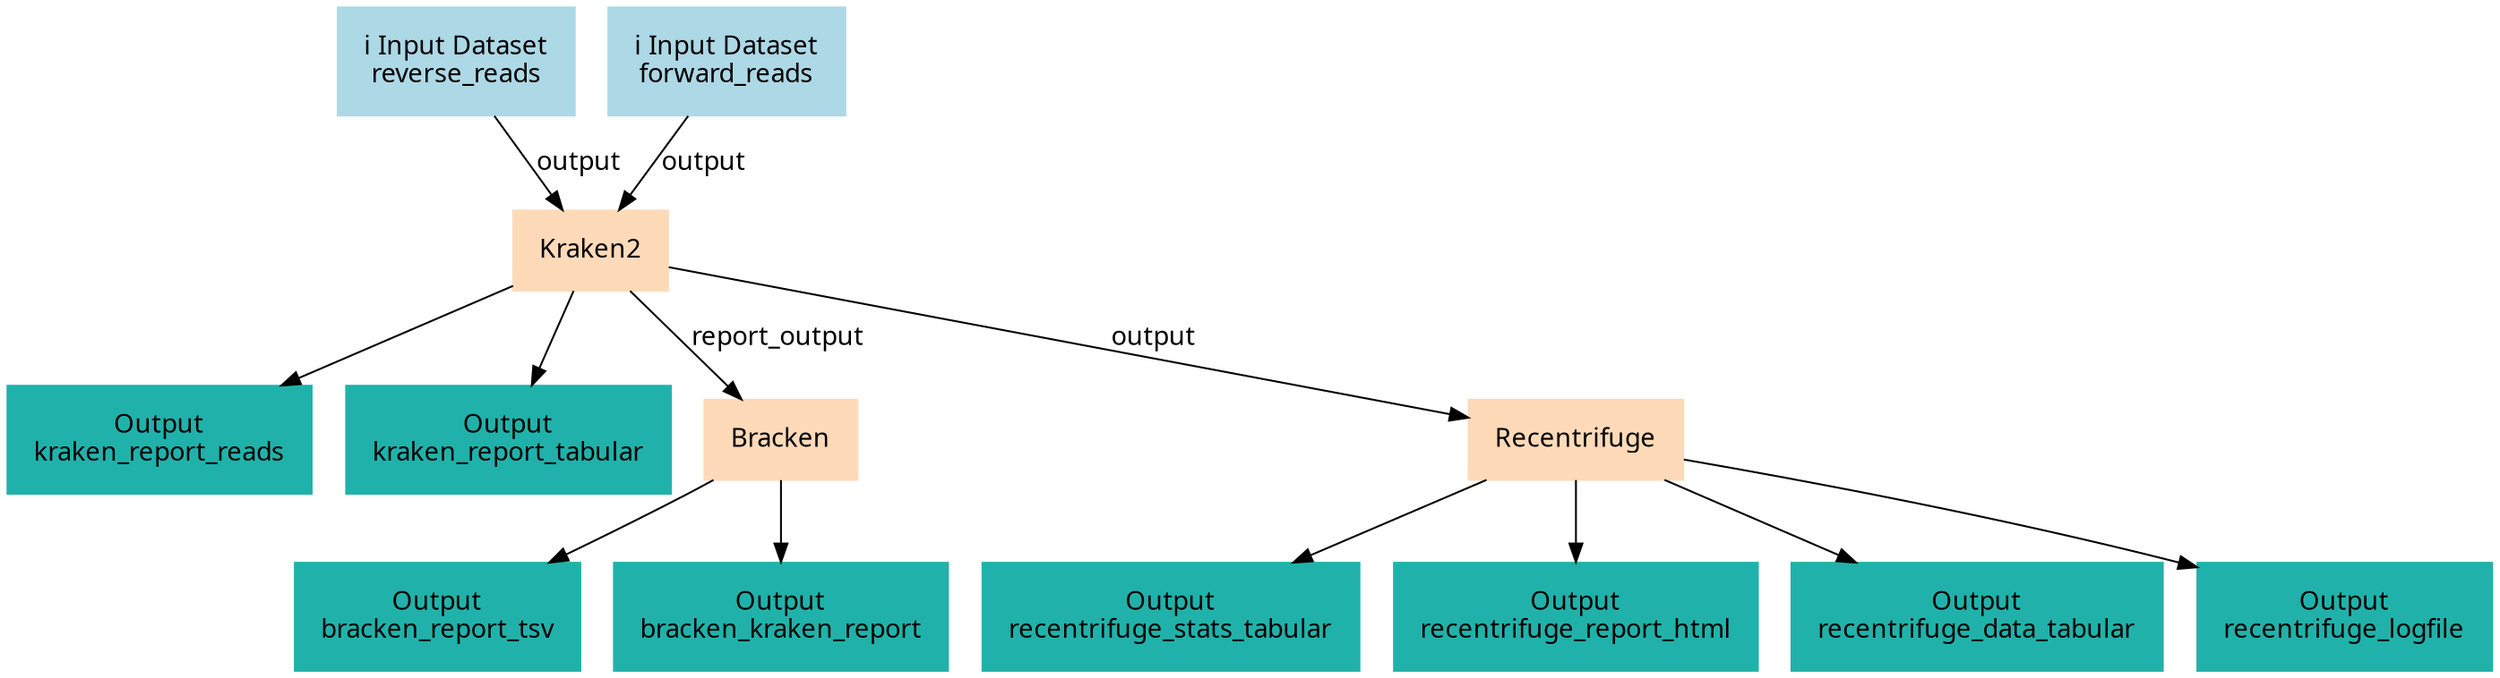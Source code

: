 digraph main {
  node [fontname="Atkinson Hyperlegible", shape=box, color=white,style=filled,color=peachpuff,margin="0.2,0.2"];
  edge [fontname="Atkinson Hyperlegible"];
  0[color=lightblue,label="ℹ️ Input Dataset\nreverse_reads"]
  1[color=lightblue,label="ℹ️ Input Dataset\nforward_reads"]
  2[label="Kraken2"]
  1 -> 2 [label="output"]
  0 -> 2 [label="output"]
  ka408a64458cd4f5eaf2515b5ea63aa76[color=lightseagreen,label="Output\nkraken_report_reads"]
  2 -> ka408a64458cd4f5eaf2515b5ea63aa76
  k54b85a5372ee4b73b1867fd55e8aab9b[color=lightseagreen,label="Output\nkraken_report_tabular"]
  2 -> k54b85a5372ee4b73b1867fd55e8aab9b
  3[label="Bracken"]
  2 -> 3 [label="report_output"]
  kae6c6464f5f54e5bb616d38166fc0133[color=lightseagreen,label="Output\nbracken_report_tsv"]
  3 -> kae6c6464f5f54e5bb616d38166fc0133
  k8ca52af9f83942b6aa74f1a6a1dfbbc8[color=lightseagreen,label="Output\nbracken_kraken_report"]
  3 -> k8ca52af9f83942b6aa74f1a6a1dfbbc8
  4[label="Recentrifuge"]
  2 -> 4 [label="output"]
  kb5694f2dc8cd4460bfff74fd0792ecb3[color=lightseagreen,label="Output\nrecentrifuge_stats_tabular"]
  4 -> kb5694f2dc8cd4460bfff74fd0792ecb3
  kbd947a1d0443465f86585d76d9ce69f8[color=lightseagreen,label="Output\nrecentrifuge_report_html"]
  4 -> kbd947a1d0443465f86585d76d9ce69f8
  kc7457acb41bc4191b3fb6716e15fbe57[color=lightseagreen,label="Output\nrecentrifuge_data_tabular"]
  4 -> kc7457acb41bc4191b3fb6716e15fbe57
  k94f6ff070e0647ad88f8a058d0808537[color=lightseagreen,label="Output\nrecentrifuge_logfile"]
  4 -> k94f6ff070e0647ad88f8a058d0808537
}